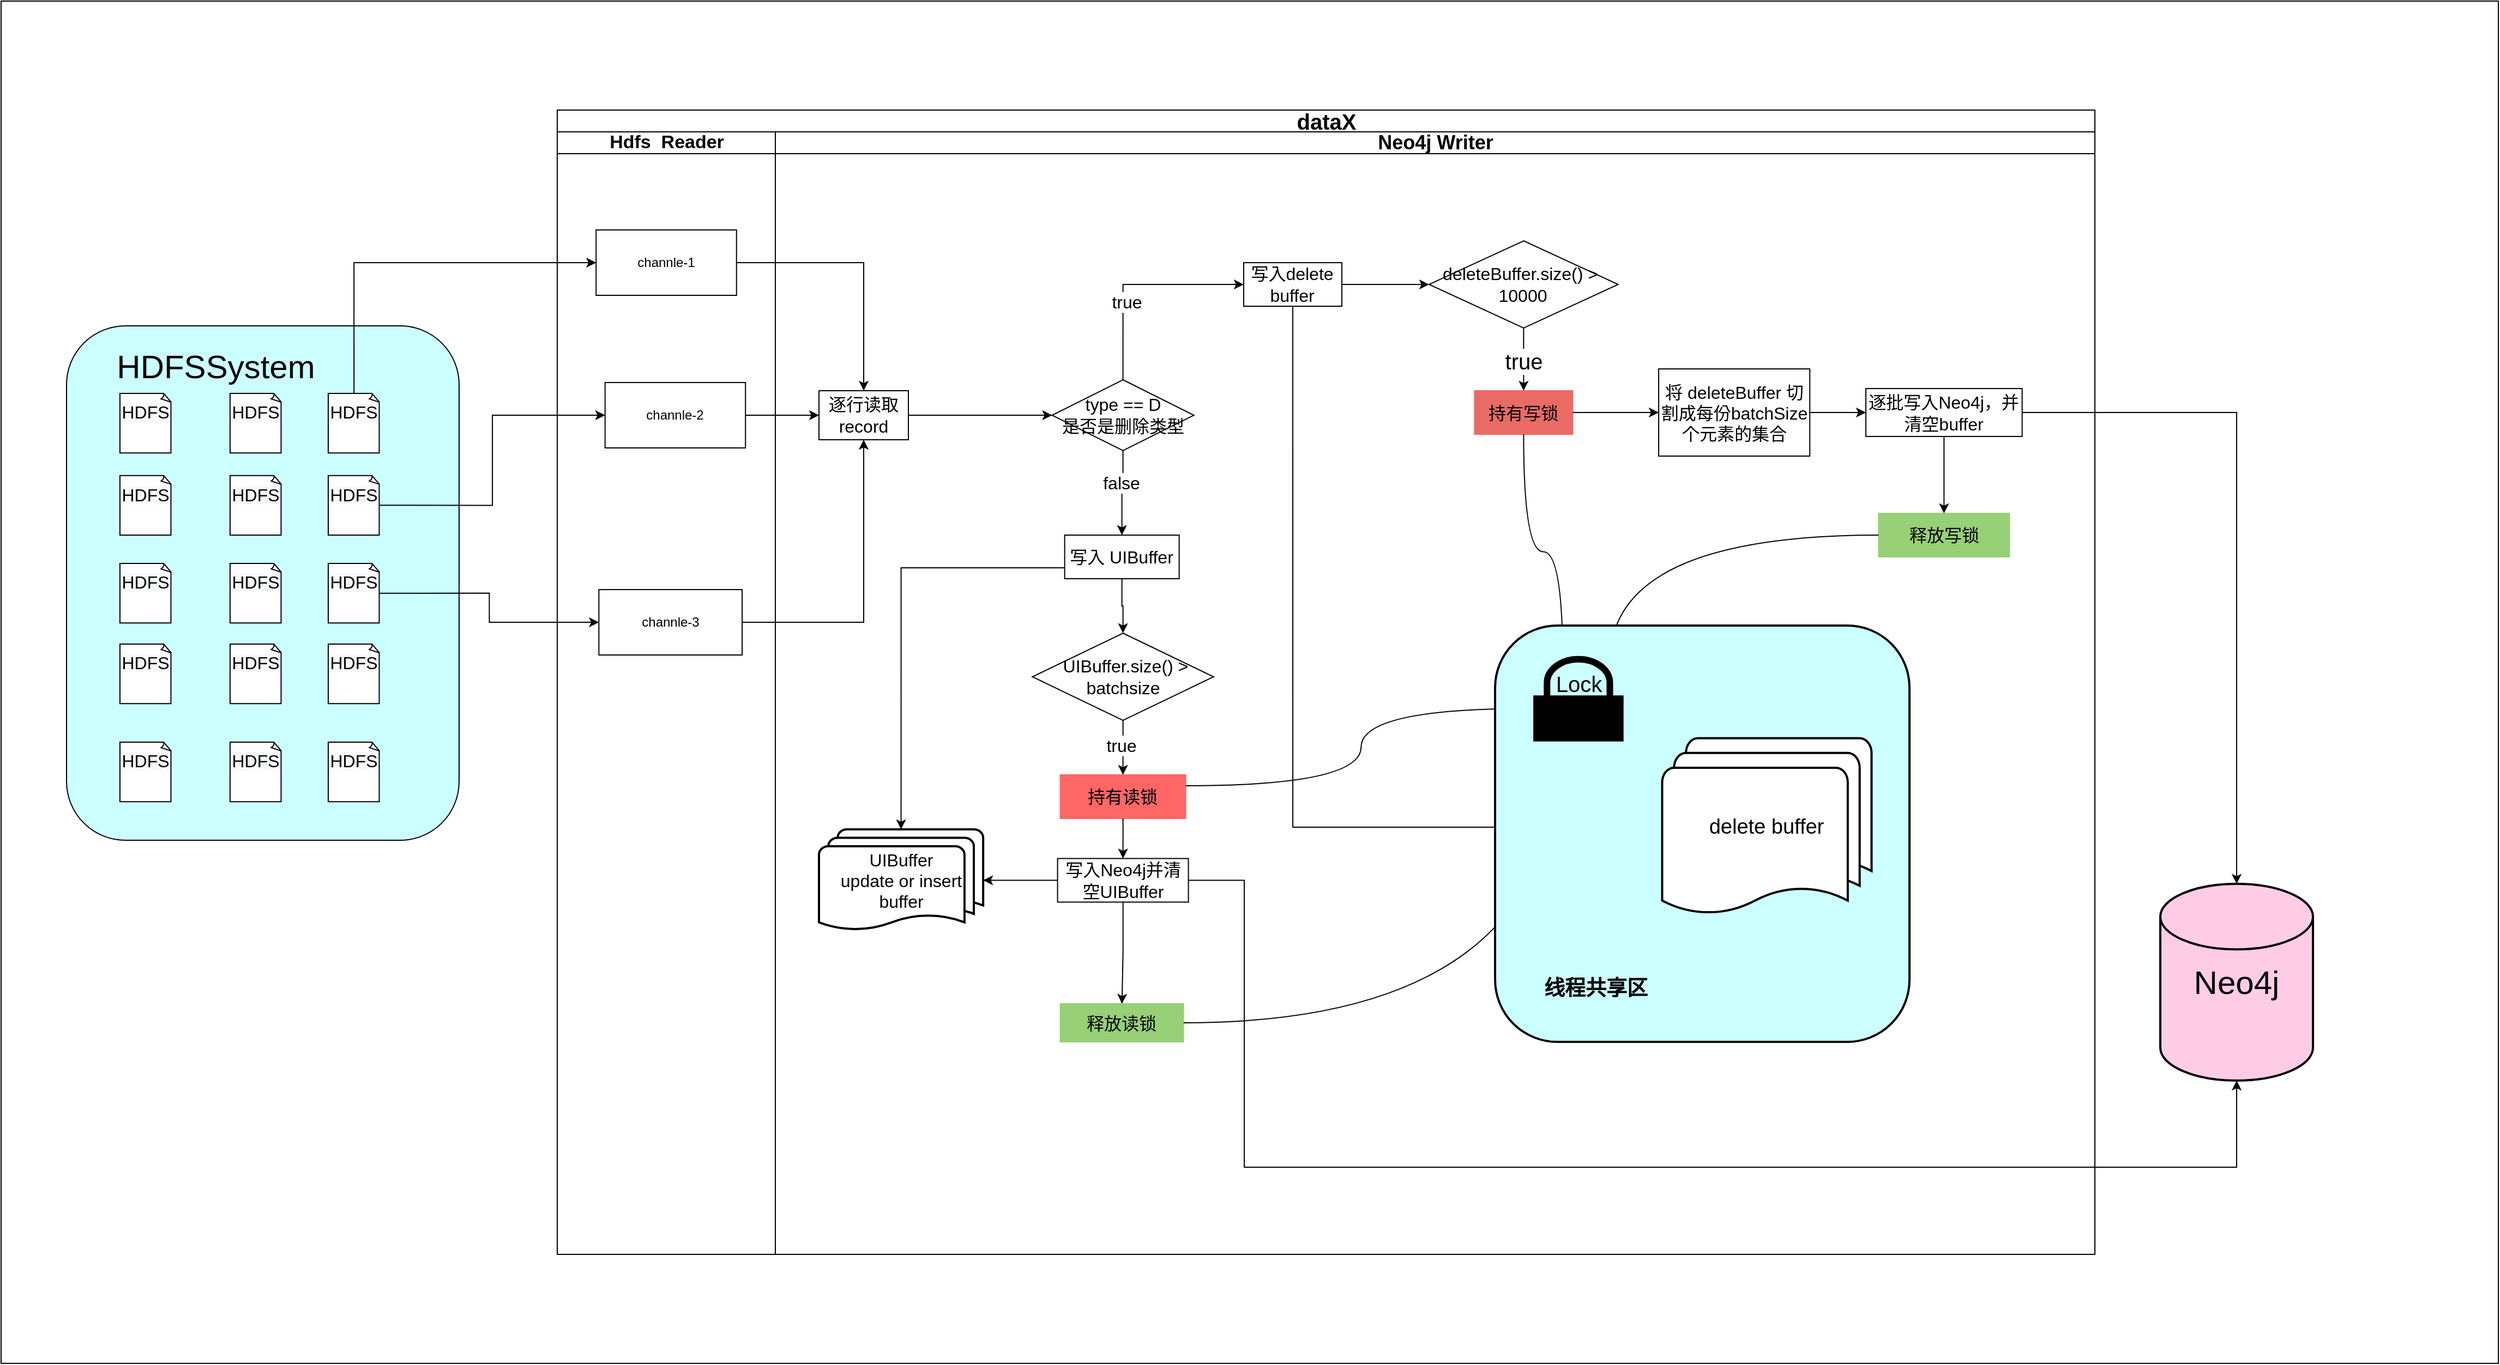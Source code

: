 <mxfile version="20.6.0" type="github">
  <diagram id="BnYPFT30U44J0ywOce6X" name="第 1 页">
    <mxGraphModel dx="2424" dy="-327" grid="1" gridSize="10" guides="1" tooltips="1" connect="1" arrows="1" fold="1" page="1" pageScale="1" pageWidth="827" pageHeight="1169" math="0" shadow="0">
      <root>
        <mxCell id="0" />
        <mxCell id="1" parent="0" />
        <mxCell id="p6WmaSXEIuXKLY1cFXEk-138" value="" style="rounded=0;whiteSpace=wrap;html=1;fontSize=17;fillColor=#FFFFFF;gradientColor=none;" vertex="1" parent="1">
          <mxGeometry x="-500" y="1220" width="2290" height="1250" as="geometry" />
        </mxCell>
        <mxCell id="p6WmaSXEIuXKLY1cFXEk-13" value="" style="rounded=1;whiteSpace=wrap;html=1;movable=1;resizable=1;rotatable=1;deletable=1;editable=1;connectable=1;fontSize=16;fillColor=#CCFFFF;" vertex="1" parent="1">
          <mxGeometry x="-440" y="1518" width="360" height="472" as="geometry" />
        </mxCell>
        <mxCell id="p6WmaSXEIuXKLY1cFXEk-8" value="dataX" style="swimlane;childLayout=stackLayout;resizeParent=1;resizeParentMax=0;startSize=20;html=1;rounded=0;gradientColor=none;fontSize=20;" vertex="1" parent="1">
          <mxGeometry x="10" y="1320" width="1410" height="1050" as="geometry" />
        </mxCell>
        <mxCell id="p6WmaSXEIuXKLY1cFXEk-9" value="Hdfs&amp;nbsp; Reader" style="swimlane;startSize=20;html=1;rounded=0;gradientColor=none;fontSize=17;" vertex="1" parent="p6WmaSXEIuXKLY1cFXEk-8">
          <mxGeometry y="20" width="200" height="1030" as="geometry" />
        </mxCell>
        <mxCell id="p6WmaSXEIuXKLY1cFXEk-26" value="" style="rounded=0;whiteSpace=wrap;html=1;gradientColor=none;" vertex="1" parent="p6WmaSXEIuXKLY1cFXEk-9">
          <mxGeometry x="43.86" y="230" width="128.75" height="60" as="geometry" />
        </mxCell>
        <mxCell id="p6WmaSXEIuXKLY1cFXEk-84" value="channle-2" style="text;html=1;strokeColor=none;fillColor=none;align=center;verticalAlign=middle;whiteSpace=wrap;rounded=0;" vertex="1" parent="p6WmaSXEIuXKLY1cFXEk-9">
          <mxGeometry x="78.23" y="245" width="60" height="30" as="geometry" />
        </mxCell>
        <mxCell id="p6WmaSXEIuXKLY1cFXEk-25" value="" style="rounded=0;whiteSpace=wrap;html=1;gradientColor=none;" vertex="1" parent="p6WmaSXEIuXKLY1cFXEk-9">
          <mxGeometry x="38.18" y="420" width="131.36" height="60" as="geometry" />
        </mxCell>
        <mxCell id="p6WmaSXEIuXKLY1cFXEk-87" value="channle-3" style="text;html=1;strokeColor=none;fillColor=none;align=center;verticalAlign=middle;whiteSpace=wrap;rounded=0;" vertex="1" parent="p6WmaSXEIuXKLY1cFXEk-9">
          <mxGeometry x="73.86" y="435" width="60" height="30" as="geometry" />
        </mxCell>
        <mxCell id="p6WmaSXEIuXKLY1cFXEk-100" value="" style="rounded=0;whiteSpace=wrap;html=1;gradientColor=none;" vertex="1" parent="p6WmaSXEIuXKLY1cFXEk-9">
          <mxGeometry x="35.63" y="90" width="128.75" height="60" as="geometry" />
        </mxCell>
        <mxCell id="p6WmaSXEIuXKLY1cFXEk-101" value="channle-1" style="text;html=1;strokeColor=none;fillColor=none;align=center;verticalAlign=middle;whiteSpace=wrap;rounded=0;" vertex="1" parent="p6WmaSXEIuXKLY1cFXEk-9">
          <mxGeometry x="70.0" y="105" width="60" height="30" as="geometry" />
        </mxCell>
        <mxCell id="p6WmaSXEIuXKLY1cFXEk-105" style="edgeStyle=orthogonalEdgeStyle;rounded=0;orthogonalLoop=1;jettySize=auto;html=1;exitX=1;exitY=0.5;exitDx=0;exitDy=0;entryX=0.5;entryY=0;entryDx=0;entryDy=0;strokeWidth=1;fontSize=18;" edge="1" parent="p6WmaSXEIuXKLY1cFXEk-8" source="p6WmaSXEIuXKLY1cFXEk-100" target="p6WmaSXEIuXKLY1cFXEk-38">
          <mxGeometry relative="1" as="geometry" />
        </mxCell>
        <mxCell id="p6WmaSXEIuXKLY1cFXEk-106" style="edgeStyle=orthogonalEdgeStyle;rounded=0;orthogonalLoop=1;jettySize=auto;html=1;exitX=1;exitY=0.5;exitDx=0;exitDy=0;entryX=0;entryY=0.5;entryDx=0;entryDy=0;strokeWidth=1;fontSize=18;" edge="1" parent="p6WmaSXEIuXKLY1cFXEk-8" source="p6WmaSXEIuXKLY1cFXEk-26" target="p6WmaSXEIuXKLY1cFXEk-38">
          <mxGeometry relative="1" as="geometry" />
        </mxCell>
        <mxCell id="p6WmaSXEIuXKLY1cFXEk-107" style="edgeStyle=orthogonalEdgeStyle;rounded=0;orthogonalLoop=1;jettySize=auto;html=1;exitX=1;exitY=0.5;exitDx=0;exitDy=0;entryX=0.5;entryY=1;entryDx=0;entryDy=0;strokeWidth=1;fontSize=18;" edge="1" parent="p6WmaSXEIuXKLY1cFXEk-8" source="p6WmaSXEIuXKLY1cFXEk-25" target="p6WmaSXEIuXKLY1cFXEk-38">
          <mxGeometry relative="1" as="geometry" />
        </mxCell>
        <mxCell id="p6WmaSXEIuXKLY1cFXEk-10" value="Neo4j Writer" style="swimlane;startSize=20;html=1;rounded=0;gradientColor=none;fontSize=18;" vertex="1" parent="p6WmaSXEIuXKLY1cFXEk-8">
          <mxGeometry x="200" y="20" width="1210" height="1030" as="geometry" />
        </mxCell>
        <mxCell id="p6WmaSXEIuXKLY1cFXEk-45" value="UIBuffer &lt;br style=&quot;font-size: 16px;&quot;&gt;update or insert buffer" style="strokeWidth=2;html=1;shape=mxgraph.flowchart.multi-document;whiteSpace=wrap;fontSize=16;" vertex="1" parent="p6WmaSXEIuXKLY1cFXEk-10">
          <mxGeometry x="40" y="640" width="150.56" height="93.49" as="geometry" />
        </mxCell>
        <mxCell id="p6WmaSXEIuXKLY1cFXEk-110" style="edgeStyle=orthogonalEdgeStyle;rounded=0;orthogonalLoop=1;jettySize=auto;html=1;exitX=0;exitY=0.75;exitDx=0;exitDy=0;entryX=0.5;entryY=0;entryDx=0;entryDy=0;entryPerimeter=0;strokeWidth=1;fontSize=18;" edge="1" parent="p6WmaSXEIuXKLY1cFXEk-10" source="p6WmaSXEIuXKLY1cFXEk-51" target="p6WmaSXEIuXKLY1cFXEk-45">
          <mxGeometry relative="1" as="geometry" />
        </mxCell>
        <mxCell id="p6WmaSXEIuXKLY1cFXEk-38" value="逐行读取record" style="rounded=0;whiteSpace=wrap;html=1;fontSize=16;" vertex="1" parent="p6WmaSXEIuXKLY1cFXEk-10">
          <mxGeometry x="40" y="237.5" width="82" height="45" as="geometry" />
        </mxCell>
        <mxCell id="p6WmaSXEIuXKLY1cFXEk-37" style="edgeStyle=orthogonalEdgeStyle;rounded=0;orthogonalLoop=1;jettySize=auto;html=1;exitX=1;exitY=0.5;exitDx=0;exitDy=0;entryX=0;entryY=0.5;entryDx=0;entryDy=0;fontSize=16;" edge="1" parent="p6WmaSXEIuXKLY1cFXEk-10" source="p6WmaSXEIuXKLY1cFXEk-38" target="p6WmaSXEIuXKLY1cFXEk-43">
          <mxGeometry relative="1" as="geometry" />
        </mxCell>
        <mxCell id="p6WmaSXEIuXKLY1cFXEk-43" value="type == D&lt;br style=&quot;font-size: 16px;&quot;&gt;是否是删除类型" style="rhombus;whiteSpace=wrap;html=1;fontSize=16;" vertex="1" parent="p6WmaSXEIuXKLY1cFXEk-10">
          <mxGeometry x="253.78" y="227.5" width="130" height="65" as="geometry" />
        </mxCell>
        <mxCell id="p6WmaSXEIuXKLY1cFXEk-121" style="edgeStyle=orthogonalEdgeStyle;rounded=0;orthogonalLoop=1;jettySize=auto;html=1;exitX=0.5;exitY=1;exitDx=0;exitDy=0;entryX=0;entryY=0.5;entryDx=0;entryDy=0;entryPerimeter=0;strokeWidth=1;fontSize=18;" edge="1" parent="p6WmaSXEIuXKLY1cFXEk-10" source="p6WmaSXEIuXKLY1cFXEk-48" target="p6WmaSXEIuXKLY1cFXEk-31">
          <mxGeometry relative="1" as="geometry" />
        </mxCell>
        <mxCell id="p6WmaSXEIuXKLY1cFXEk-48" value="写入delete buffer" style="rounded=0;whiteSpace=wrap;html=1;fontSize=16;" vertex="1" parent="p6WmaSXEIuXKLY1cFXEk-10">
          <mxGeometry x="429.47" y="120.0" width="90" height="40" as="geometry" />
        </mxCell>
        <mxCell id="p6WmaSXEIuXKLY1cFXEk-39" value="" style="edgeStyle=orthogonalEdgeStyle;rounded=0;orthogonalLoop=1;jettySize=auto;html=1;entryX=0;entryY=0.5;entryDx=0;entryDy=0;fontSize=16;exitX=0.5;exitY=0;exitDx=0;exitDy=0;" edge="1" parent="p6WmaSXEIuXKLY1cFXEk-10" source="p6WmaSXEIuXKLY1cFXEk-43" target="p6WmaSXEIuXKLY1cFXEk-48">
          <mxGeometry relative="1" as="geometry">
            <mxPoint x="951.04" y="121.34" as="targetPoint" />
            <mxPoint x="588.97" y="120.0" as="sourcePoint" />
          </mxGeometry>
        </mxCell>
        <mxCell id="p6WmaSXEIuXKLY1cFXEk-40" value="true" style="edgeLabel;html=1;align=center;verticalAlign=middle;resizable=0;points=[];fontSize=16;" vertex="1" connectable="0" parent="p6WmaSXEIuXKLY1cFXEk-39">
          <mxGeometry x="-0.271" y="-3" relative="1" as="geometry">
            <mxPoint as="offset" />
          </mxGeometry>
        </mxCell>
        <mxCell id="p6WmaSXEIuXKLY1cFXEk-108" style="edgeStyle=orthogonalEdgeStyle;rounded=0;orthogonalLoop=1;jettySize=auto;html=1;exitX=0.5;exitY=1;exitDx=0;exitDy=0;entryX=0.5;entryY=0;entryDx=0;entryDy=0;strokeWidth=1;fontSize=18;" edge="1" parent="p6WmaSXEIuXKLY1cFXEk-10" source="p6WmaSXEIuXKLY1cFXEk-51" target="p6WmaSXEIuXKLY1cFXEk-54">
          <mxGeometry relative="1" as="geometry" />
        </mxCell>
        <mxCell id="p6WmaSXEIuXKLY1cFXEk-51" value="写入 UIBuffer" style="rounded=0;whiteSpace=wrap;html=1;fontSize=16;" vertex="1" parent="p6WmaSXEIuXKLY1cFXEk-10">
          <mxGeometry x="265.3" y="370" width="105" height="40" as="geometry" />
        </mxCell>
        <mxCell id="p6WmaSXEIuXKLY1cFXEk-41" style="edgeStyle=orthogonalEdgeStyle;rounded=0;orthogonalLoop=1;jettySize=auto;html=1;exitX=0.5;exitY=1;exitDx=0;exitDy=0;entryX=0.5;entryY=0;entryDx=0;entryDy=0;fontSize=16;" edge="1" parent="p6WmaSXEIuXKLY1cFXEk-10" source="p6WmaSXEIuXKLY1cFXEk-43" target="p6WmaSXEIuXKLY1cFXEk-51">
          <mxGeometry relative="1" as="geometry">
            <mxPoint x="453.78" y="-77.5" as="sourcePoint" />
          </mxGeometry>
        </mxCell>
        <mxCell id="p6WmaSXEIuXKLY1cFXEk-42" value="false" style="edgeLabel;html=1;align=center;verticalAlign=middle;resizable=0;points=[];fontSize=16;" vertex="1" connectable="0" parent="p6WmaSXEIuXKLY1cFXEk-41">
          <mxGeometry x="-0.258" y="-2" relative="1" as="geometry">
            <mxPoint as="offset" />
          </mxGeometry>
        </mxCell>
        <mxCell id="p6WmaSXEIuXKLY1cFXEk-54" value="&amp;nbsp;UIBuffer.size() &amp;gt; batchsize" style="rhombus;whiteSpace=wrap;html=1;rounded=0;fontSize=16;" vertex="1" parent="p6WmaSXEIuXKLY1cFXEk-10">
          <mxGeometry x="235.72" y="460.0" width="166.12" height="80" as="geometry" />
        </mxCell>
        <mxCell id="p6WmaSXEIuXKLY1cFXEk-58" value="持有读锁" style="whiteSpace=wrap;html=1;rounded=0;fontSize=16;strokeColor=#FF6666;fillColor=#FF6666;" vertex="1" parent="p6WmaSXEIuXKLY1cFXEk-10">
          <mxGeometry x="261.28" y="590.0" width="115.01" height="40" as="geometry" />
        </mxCell>
        <mxCell id="p6WmaSXEIuXKLY1cFXEk-52" value="" style="edgeStyle=orthogonalEdgeStyle;rounded=0;orthogonalLoop=1;jettySize=auto;html=1;fontSize=16;exitX=0.5;exitY=1;exitDx=0;exitDy=0;" edge="1" parent="p6WmaSXEIuXKLY1cFXEk-10" source="p6WmaSXEIuXKLY1cFXEk-54" target="p6WmaSXEIuXKLY1cFXEk-58">
          <mxGeometry relative="1" as="geometry">
            <mxPoint x="681.63" y="503.441" as="sourcePoint" />
          </mxGeometry>
        </mxCell>
        <mxCell id="p6WmaSXEIuXKLY1cFXEk-53" value="true" style="edgeLabel;html=1;align=center;verticalAlign=middle;resizable=0;points=[];fontSize=16;" vertex="1" connectable="0" parent="p6WmaSXEIuXKLY1cFXEk-52">
          <mxGeometry x="0.16" y="4" relative="1" as="geometry">
            <mxPoint x="-6" y="-6" as="offset" />
          </mxGeometry>
        </mxCell>
        <mxCell id="p6WmaSXEIuXKLY1cFXEk-61" value="deleteBuffer.size() &amp;gt;&amp;nbsp; 10000" style="rhombus;whiteSpace=wrap;html=1;rounded=0;fontSize=16;" vertex="1" parent="p6WmaSXEIuXKLY1cFXEk-10">
          <mxGeometry x="599.47" y="100" width="173.37" height="80" as="geometry" />
        </mxCell>
        <mxCell id="p6WmaSXEIuXKLY1cFXEk-47" value="" style="edgeStyle=orthogonalEdgeStyle;rounded=0;jumpSize=6;orthogonalLoop=1;jettySize=auto;html=1;strokeColor=#000000;strokeWidth=1;fontSize=16;" edge="1" parent="p6WmaSXEIuXKLY1cFXEk-10" source="p6WmaSXEIuXKLY1cFXEk-48" target="p6WmaSXEIuXKLY1cFXEk-61">
          <mxGeometry relative="1" as="geometry" />
        </mxCell>
        <mxCell id="p6WmaSXEIuXKLY1cFXEk-65" value="持有写锁" style="whiteSpace=wrap;html=1;rounded=0;fontSize=16;strokeColor=#EA6B66;fillColor=#EA6B66;" vertex="1" parent="p6WmaSXEIuXKLY1cFXEk-10">
          <mxGeometry x="641.15" y="237.5" width="90" height="40" as="geometry" />
        </mxCell>
        <mxCell id="p6WmaSXEIuXKLY1cFXEk-59" value="" style="edgeStyle=orthogonalEdgeStyle;rounded=0;jumpSize=6;orthogonalLoop=1;jettySize=auto;html=1;strokeColor=#000000;strokeWidth=1;fontSize=16;" edge="1" parent="p6WmaSXEIuXKLY1cFXEk-10" source="p6WmaSXEIuXKLY1cFXEk-61" target="p6WmaSXEIuXKLY1cFXEk-65">
          <mxGeometry relative="1" as="geometry" />
        </mxCell>
        <mxCell id="p6WmaSXEIuXKLY1cFXEk-60" value="true" style="edgeLabel;html=1;align=center;verticalAlign=middle;resizable=0;points=[];fontSize=20;fontColor=#000000;" vertex="1" connectable="0" parent="p6WmaSXEIuXKLY1cFXEk-59">
          <mxGeometry x="0.592" y="-1" relative="1" as="geometry">
            <mxPoint x="1" y="-16" as="offset" />
          </mxGeometry>
        </mxCell>
        <mxCell id="p6WmaSXEIuXKLY1cFXEk-111" style="edgeStyle=orthogonalEdgeStyle;rounded=0;orthogonalLoop=1;jettySize=auto;html=1;exitX=0;exitY=0.5;exitDx=0;exitDy=0;entryX=1;entryY=0.5;entryDx=0;entryDy=0;entryPerimeter=0;strokeWidth=1;fontSize=18;" edge="1" parent="p6WmaSXEIuXKLY1cFXEk-10" source="p6WmaSXEIuXKLY1cFXEk-68" target="p6WmaSXEIuXKLY1cFXEk-45">
          <mxGeometry relative="1" as="geometry">
            <mxPoint x="210.0" y="729.995" as="targetPoint" />
          </mxGeometry>
        </mxCell>
        <mxCell id="p6WmaSXEIuXKLY1cFXEk-68" value="写入Neo4j并清空UIBuffer" style="whiteSpace=wrap;html=1;rounded=0;strokeColor=#000000;fontSize=16;" vertex="1" parent="p6WmaSXEIuXKLY1cFXEk-10">
          <mxGeometry x="258.78" y="666.75" width="120" height="40" as="geometry" />
        </mxCell>
        <mxCell id="p6WmaSXEIuXKLY1cFXEk-55" value="" style="edgeStyle=orthogonalEdgeStyle;rounded=0;jumpSize=6;orthogonalLoop=1;jettySize=auto;html=1;strokeColor=#000000;strokeWidth=1;entryX=0.5;entryY=0;entryDx=0;entryDy=0;fontSize=16;" edge="1" parent="p6WmaSXEIuXKLY1cFXEk-10" source="p6WmaSXEIuXKLY1cFXEk-58" target="p6WmaSXEIuXKLY1cFXEk-68">
          <mxGeometry relative="1" as="geometry" />
        </mxCell>
        <mxCell id="p6WmaSXEIuXKLY1cFXEk-71" value="将 deleteBuffer 切割成每份batchSize个元素的集合" style="whiteSpace=wrap;html=1;rounded=0;fontSize=16;" vertex="1" parent="p6WmaSXEIuXKLY1cFXEk-10">
          <mxGeometry x="810" y="217.5" width="138.59" height="80" as="geometry" />
        </mxCell>
        <mxCell id="p6WmaSXEIuXKLY1cFXEk-64" value="" style="edgeStyle=orthogonalEdgeStyle;jumpSize=6;orthogonalLoop=1;jettySize=auto;html=1;strokeColor=#000000;strokeWidth=1;rounded=0;fontSize=16;" edge="1" parent="p6WmaSXEIuXKLY1cFXEk-10" source="p6WmaSXEIuXKLY1cFXEk-65" target="p6WmaSXEIuXKLY1cFXEk-71">
          <mxGeometry relative="1" as="geometry" />
        </mxCell>
        <mxCell id="p6WmaSXEIuXKLY1cFXEk-74" value="释放读锁" style="whiteSpace=wrap;html=1;fontSize=16;strokeColor=#97D077;rounded=0;fillColor=#97D077;" vertex="1" parent="p6WmaSXEIuXKLY1cFXEk-10">
          <mxGeometry x="261.27" y="800" width="113.06" height="35" as="geometry" />
        </mxCell>
        <mxCell id="p6WmaSXEIuXKLY1cFXEk-66" value="" style="edgeStyle=orthogonalEdgeStyle;rounded=0;jumpSize=6;orthogonalLoop=1;jettySize=auto;html=1;strokeColor=#000000;strokeWidth=1;fontSize=16;" edge="1" parent="p6WmaSXEIuXKLY1cFXEk-10" source="p6WmaSXEIuXKLY1cFXEk-68" target="p6WmaSXEIuXKLY1cFXEk-74">
          <mxGeometry relative="1" as="geometry" />
        </mxCell>
        <mxCell id="p6WmaSXEIuXKLY1cFXEk-77" value="释放写锁" style="whiteSpace=wrap;html=1;fontSize=16;rounded=0;strokeColor=#97D077;fillColor=#97D077;" vertex="1" parent="p6WmaSXEIuXKLY1cFXEk-10">
          <mxGeometry x="1011.65" y="350.0" width="120" height="40" as="geometry" />
        </mxCell>
        <mxCell id="p6WmaSXEIuXKLY1cFXEk-80" value="逐批写入Neo4j，并清空buffer" style="whiteSpace=wrap;html=1;fontSize=16;rounded=0;" vertex="1" parent="p6WmaSXEIuXKLY1cFXEk-10">
          <mxGeometry x="1000.0" y="235.52" width="143.31" height="43.97" as="geometry" />
        </mxCell>
        <mxCell id="p6WmaSXEIuXKLY1cFXEk-70" value="" style="edgeStyle=orthogonalEdgeStyle;jumpSize=6;orthogonalLoop=1;jettySize=auto;html=1;strokeColor=#000000;strokeWidth=1;fontSize=16;rounded=0;" edge="1" parent="p6WmaSXEIuXKLY1cFXEk-10" source="p6WmaSXEIuXKLY1cFXEk-71" target="p6WmaSXEIuXKLY1cFXEk-80">
          <mxGeometry relative="1" as="geometry" />
        </mxCell>
        <mxCell id="p6WmaSXEIuXKLY1cFXEk-69" value="" style="edgeStyle=orthogonalEdgeStyle;jumpSize=6;orthogonalLoop=1;jettySize=auto;html=1;strokeColor=#000000;strokeWidth=1;fontSize=16;rounded=0;exitX=0.5;exitY=1;exitDx=0;exitDy=0;" edge="1" parent="p6WmaSXEIuXKLY1cFXEk-10" source="p6WmaSXEIuXKLY1cFXEk-80" target="p6WmaSXEIuXKLY1cFXEk-77">
          <mxGeometry relative="1" as="geometry" />
        </mxCell>
        <mxCell id="p6WmaSXEIuXKLY1cFXEk-114" style="edgeStyle=orthogonalEdgeStyle;orthogonalLoop=1;jettySize=auto;html=1;exitX=0.5;exitY=1;exitDx=0;exitDy=0;entryX=0.25;entryY=0;entryDx=0;entryDy=0;strokeWidth=1;fontSize=18;curved=1;" edge="1" parent="p6WmaSXEIuXKLY1cFXEk-10" source="p6WmaSXEIuXKLY1cFXEk-65" target="p6WmaSXEIuXKLY1cFXEk-34">
          <mxGeometry relative="1" as="geometry" />
        </mxCell>
        <mxCell id="p6WmaSXEIuXKLY1cFXEk-115" style="edgeStyle=orthogonalEdgeStyle;curved=1;orthogonalLoop=1;jettySize=auto;html=1;exitX=0;exitY=0.5;exitDx=0;exitDy=0;entryX=1;entryY=0;entryDx=0;entryDy=0;strokeWidth=1;fontSize=18;" edge="1" parent="p6WmaSXEIuXKLY1cFXEk-10" source="p6WmaSXEIuXKLY1cFXEk-77" target="p6WmaSXEIuXKLY1cFXEk-34">
          <mxGeometry relative="1" as="geometry" />
        </mxCell>
        <mxCell id="p6WmaSXEIuXKLY1cFXEk-116" style="edgeStyle=orthogonalEdgeStyle;curved=1;orthogonalLoop=1;jettySize=auto;html=1;exitX=1;exitY=0.25;exitDx=0;exitDy=0;entryX=-0.004;entryY=0.624;entryDx=0;entryDy=0;entryPerimeter=0;strokeWidth=1;fontSize=18;" edge="1" parent="p6WmaSXEIuXKLY1cFXEk-10" source="p6WmaSXEIuXKLY1cFXEk-58" target="p6WmaSXEIuXKLY1cFXEk-33">
          <mxGeometry relative="1" as="geometry" />
        </mxCell>
        <mxCell id="p6WmaSXEIuXKLY1cFXEk-117" style="edgeStyle=orthogonalEdgeStyle;curved=1;orthogonalLoop=1;jettySize=auto;html=1;exitX=1;exitY=0.5;exitDx=0;exitDy=0;entryX=0.286;entryY=0.953;entryDx=0;entryDy=0;entryPerimeter=0;strokeWidth=1;fontSize=18;" edge="1" parent="p6WmaSXEIuXKLY1cFXEk-10" source="p6WmaSXEIuXKLY1cFXEk-74" target="p6WmaSXEIuXKLY1cFXEk-33">
          <mxGeometry relative="1" as="geometry" />
        </mxCell>
        <mxCell id="p6WmaSXEIuXKLY1cFXEk-113" value="" style="group" vertex="1" connectable="0" parent="p6WmaSXEIuXKLY1cFXEk-10">
          <mxGeometry x="660" y="453" width="380" height="382" as="geometry" />
        </mxCell>
        <mxCell id="p6WmaSXEIuXKLY1cFXEk-30" value="" style="rounded=1;whiteSpace=wrap;html=1;strokeColor=#000000;strokeWidth=2;fontSize=16;fillColor=#CCFFFF;" vertex="1" parent="p6WmaSXEIuXKLY1cFXEk-113">
          <mxGeometry width="380" height="382" as="geometry" />
        </mxCell>
        <mxCell id="p6WmaSXEIuXKLY1cFXEk-31" value="&lt;font style=&quot;font-size: 19px;&quot;&gt;delete buffer&lt;/font&gt;" style="strokeWidth=2;html=1;shape=mxgraph.flowchart.multi-document;whiteSpace=wrap;fontSize=16;" vertex="1" parent="p6WmaSXEIuXKLY1cFXEk-113">
          <mxGeometry x="153.22" y="103.376" width="192" height="163.256" as="geometry" />
        </mxCell>
        <mxCell id="p6WmaSXEIuXKLY1cFXEk-32" value="" style="group;fontSize=16;" vertex="1" connectable="0" parent="p6WmaSXEIuXKLY1cFXEk-113">
          <mxGeometry x="38.02" y="30.818" width="76.8" height="72.558" as="geometry" />
        </mxCell>
        <mxCell id="p6WmaSXEIuXKLY1cFXEk-33" value="" style="html=1;verticalLabelPosition=bottom;align=center;labelBackgroundColor=#ffffff;verticalAlign=top;strokeWidth=6;strokeColor=#000000;shadow=0;dashed=0;shape=mxgraph.ios7.icons.locked;fillColor=#000000;fontSize=16;" vertex="1" parent="p6WmaSXEIuXKLY1cFXEk-32">
          <mxGeometry width="76.8" height="72.558" as="geometry" />
        </mxCell>
        <mxCell id="p6WmaSXEIuXKLY1cFXEk-34" value="Lock" style="text;html=1;strokeColor=none;fillColor=none;align=center;verticalAlign=middle;whiteSpace=wrap;rounded=0;strokeWidth=6;fontSize=20;" vertex="1" parent="p6WmaSXEIuXKLY1cFXEk-32">
          <mxGeometry x="9.6" y="9.07" width="57.6" height="27.209" as="geometry" />
        </mxCell>
        <mxCell id="p6WmaSXEIuXKLY1cFXEk-35" value="&lt;b&gt;&lt;font style=&quot;font-size: 19px;&quot;&gt;线程共享区&lt;/font&gt;&lt;/b&gt;" style="text;html=1;strokeColor=none;fillColor=none;align=center;verticalAlign=middle;whiteSpace=wrap;rounded=0;strokeWidth=2;fontSize=16;" vertex="1" parent="p6WmaSXEIuXKLY1cFXEk-113">
          <mxGeometry x="32.02" y="307.3" width="121.2" height="50.7" as="geometry" />
        </mxCell>
        <mxCell id="p6WmaSXEIuXKLY1cFXEk-24" style="edgeStyle=orthogonalEdgeStyle;rounded=0;orthogonalLoop=1;jettySize=auto;html=1;exitX=0.5;exitY=0;exitDx=0;exitDy=0;exitPerimeter=0;entryX=0;entryY=0.5;entryDx=0;entryDy=0;" edge="1" parent="1" source="p6WmaSXEIuXKLY1cFXEk-19" target="p6WmaSXEIuXKLY1cFXEk-100">
          <mxGeometry relative="1" as="geometry">
            <mxPoint x="392.07" y="1393.5" as="targetPoint" />
          </mxGeometry>
        </mxCell>
        <mxCell id="p6WmaSXEIuXKLY1cFXEk-27" style="edgeStyle=orthogonalEdgeStyle;rounded=0;orthogonalLoop=1;jettySize=auto;html=1;exitX=1;exitY=0.5;exitDx=0;exitDy=0;exitPerimeter=0;entryX=0;entryY=0.5;entryDx=0;entryDy=0;" edge="1" parent="1" source="p6WmaSXEIuXKLY1cFXEk-18" target="p6WmaSXEIuXKLY1cFXEk-26">
          <mxGeometry relative="1" as="geometry" />
        </mxCell>
        <mxCell id="p6WmaSXEIuXKLY1cFXEk-28" style="edgeStyle=orthogonalEdgeStyle;rounded=0;orthogonalLoop=1;jettySize=auto;html=1;exitX=1;exitY=0.5;exitDx=0;exitDy=0;exitPerimeter=0;entryX=0;entryY=0.5;entryDx=0;entryDy=0;" edge="1" parent="1" source="p6WmaSXEIuXKLY1cFXEk-17" target="p6WmaSXEIuXKLY1cFXEk-25">
          <mxGeometry relative="1" as="geometry" />
        </mxCell>
        <mxCell id="p6WmaSXEIuXKLY1cFXEk-79" value="Neo4j" style="strokeWidth=2;html=1;shape=mxgraph.flowchart.database;whiteSpace=wrap;strokeColor=#000000;fontSize=30;fillColor=#FFCCE6;" vertex="1" parent="1">
          <mxGeometry x="1480" y="2030" width="140" height="180.5" as="geometry" />
        </mxCell>
        <mxCell id="p6WmaSXEIuXKLY1cFXEk-118" style="edgeStyle=orthogonalEdgeStyle;orthogonalLoop=1;jettySize=auto;html=1;exitX=1;exitY=0.5;exitDx=0;exitDy=0;entryX=0.5;entryY=0;entryDx=0;entryDy=0;entryPerimeter=0;strokeWidth=1;fontSize=18;rounded=0;" edge="1" parent="1" source="p6WmaSXEIuXKLY1cFXEk-80" target="p6WmaSXEIuXKLY1cFXEk-79">
          <mxGeometry relative="1" as="geometry" />
        </mxCell>
        <mxCell id="p6WmaSXEIuXKLY1cFXEk-119" style="edgeStyle=orthogonalEdgeStyle;rounded=0;orthogonalLoop=1;jettySize=auto;html=1;exitX=1;exitY=0.5;exitDx=0;exitDy=0;entryX=0.5;entryY=1;entryDx=0;entryDy=0;entryPerimeter=0;strokeWidth=1;fontSize=18;" edge="1" parent="1" source="p6WmaSXEIuXKLY1cFXEk-68" target="p6WmaSXEIuXKLY1cFXEk-79">
          <mxGeometry relative="1" as="geometry">
            <Array as="points">
              <mxPoint x="640" y="2027" />
              <mxPoint x="640" y="2290" />
              <mxPoint x="1550" y="2290" />
            </Array>
          </mxGeometry>
        </mxCell>
        <mxCell id="p6WmaSXEIuXKLY1cFXEk-14" value="&lt;font color=&quot;#000000&quot;&gt;HDFSSystem&lt;/font&gt;" style="text;html=1;strokeColor=none;fillColor=none;align=center;verticalAlign=middle;whiteSpace=wrap;rounded=0;shadow=0;glass=0;dashed=1;dashPattern=1 4;sketch=0;strokeWidth=2;fontSize=30;fontColor=#FFFFFF;" vertex="1" parent="1">
          <mxGeometry x="-420" y="1540" width="233.79" height="30" as="geometry" />
        </mxCell>
        <mxCell id="p6WmaSXEIuXKLY1cFXEk-16" value="&#xa;&lt;span style=&quot;color: rgb(0, 0, 0); font-family: Helvetica; font-size: 16px; font-style: normal; font-variant-ligatures: normal; font-variant-caps: normal; font-weight: 400; letter-spacing: normal; orphans: 2; text-align: center; text-indent: 0px; text-transform: none; widows: 2; word-spacing: 0px; -webkit-text-stroke-width: 0px; background-color: rgb(248, 249, 250); text-decoration-thickness: initial; text-decoration-style: initial; text-decoration-color: initial; float: none; display: inline !important;&quot;&gt;HDFS&lt;/span&gt;&#xa;&#xa;" style="whiteSpace=wrap;html=1;shape=mxgraph.basic.document;fontSize=16;" vertex="1" parent="1">
          <mxGeometry x="-199.994" y="1810" width="47.218" height="54.645" as="geometry" />
        </mxCell>
        <mxCell id="p6WmaSXEIuXKLY1cFXEk-17" value="&#xa;&lt;span style=&quot;color: rgb(0, 0, 0); font-family: Helvetica; font-size: 16px; font-style: normal; font-variant-ligatures: normal; font-variant-caps: normal; font-weight: 400; letter-spacing: normal; orphans: 2; text-align: center; text-indent: 0px; text-transform: none; widows: 2; word-spacing: 0px; -webkit-text-stroke-width: 0px; background-color: rgb(248, 249, 250); text-decoration-thickness: initial; text-decoration-style: initial; text-decoration-color: initial; float: none; display: inline !important;&quot;&gt;HDFS&lt;/span&gt;&#xa;&#xa;" style="whiteSpace=wrap;html=1;shape=mxgraph.basic.document;fontSize=16;" vertex="1" parent="1">
          <mxGeometry x="-199.999" y="1736" width="47.218" height="54.645" as="geometry" />
        </mxCell>
        <mxCell id="p6WmaSXEIuXKLY1cFXEk-18" value="&#xa;&lt;span style=&quot;color: rgb(0, 0, 0); font-family: Helvetica; font-size: 16px; font-style: normal; font-variant-ligatures: normal; font-variant-caps: normal; font-weight: 400; letter-spacing: normal; orphans: 2; text-align: center; text-indent: 0px; text-transform: none; widows: 2; word-spacing: 0px; -webkit-text-stroke-width: 0px; background-color: rgb(248, 249, 250); text-decoration-thickness: initial; text-decoration-style: initial; text-decoration-color: initial; float: none; display: inline !important;&quot;&gt;HDFS&lt;/span&gt;&#xa;&#xa;" style="whiteSpace=wrap;html=1;shape=mxgraph.basic.document;fontSize=16;" vertex="1" parent="1">
          <mxGeometry x="-200.003" y="1655.35" width="47.218" height="54.645" as="geometry" />
        </mxCell>
        <mxCell id="p6WmaSXEIuXKLY1cFXEk-19" value="&#xa;&lt;span style=&quot;color: rgb(0, 0, 0); font-family: Helvetica; font-size: 16px; font-style: normal; font-variant-ligatures: normal; font-variant-caps: normal; font-weight: 400; letter-spacing: normal; orphans: 2; text-align: center; text-indent: 0px; text-transform: none; widows: 2; word-spacing: 0px; -webkit-text-stroke-width: 0px; background-color: rgb(248, 249, 250); text-decoration-thickness: initial; text-decoration-style: initial; text-decoration-color: initial; float: none; display: inline !important;&quot;&gt;HDFS&lt;/span&gt;&#xa;&#xa;" style="whiteSpace=wrap;html=1;shape=mxgraph.basic.document;fontSize=16;" vertex="1" parent="1">
          <mxGeometry x="-199.998" y="1580" width="47.218" height="54.645" as="geometry" />
        </mxCell>
        <mxCell id="p6WmaSXEIuXKLY1cFXEk-21" value="&#xa;&lt;span style=&quot;color: rgb(0, 0, 0); font-family: Helvetica; font-size: 16px; font-style: normal; font-variant-ligatures: normal; font-variant-caps: normal; font-weight: 400; letter-spacing: normal; orphans: 2; text-align: center; text-indent: 0px; text-transform: none; widows: 2; word-spacing: 0px; -webkit-text-stroke-width: 0px; background-color: rgb(248, 249, 250); text-decoration-thickness: initial; text-decoration-style: initial; text-decoration-color: initial; float: none; display: inline !important;&quot;&gt;HDFS&lt;/span&gt;&#xa;&#xa;" style="whiteSpace=wrap;html=1;shape=mxgraph.basic.document;fontSize=16;" vertex="1" parent="1">
          <mxGeometry x="-199.996" y="1899.995" width="47.218" height="54.645" as="geometry" />
        </mxCell>
        <mxCell id="p6WmaSXEIuXKLY1cFXEk-128" value="&#xa;&lt;span style=&quot;color: rgb(0, 0, 0); font-family: Helvetica; font-size: 16px; font-style: normal; font-variant-ligatures: normal; font-variant-caps: normal; font-weight: 400; letter-spacing: normal; orphans: 2; text-align: center; text-indent: 0px; text-transform: none; widows: 2; word-spacing: 0px; -webkit-text-stroke-width: 0px; background-color: rgb(248, 249, 250); text-decoration-thickness: initial; text-decoration-style: initial; text-decoration-color: initial; float: none; display: inline !important;&quot;&gt;HDFS&lt;/span&gt;&#xa;&#xa;" style="whiteSpace=wrap;html=1;shape=mxgraph.basic.document;fontSize=16;" vertex="1" parent="1">
          <mxGeometry x="-289.994" y="1810" width="47.218" height="54.645" as="geometry" />
        </mxCell>
        <mxCell id="p6WmaSXEIuXKLY1cFXEk-129" value="&#xa;&lt;span style=&quot;color: rgb(0, 0, 0); font-family: Helvetica; font-size: 16px; font-style: normal; font-variant-ligatures: normal; font-variant-caps: normal; font-weight: 400; letter-spacing: normal; orphans: 2; text-align: center; text-indent: 0px; text-transform: none; widows: 2; word-spacing: 0px; -webkit-text-stroke-width: 0px; background-color: rgb(248, 249, 250); text-decoration-thickness: initial; text-decoration-style: initial; text-decoration-color: initial; float: none; display: inline !important;&quot;&gt;HDFS&lt;/span&gt;&#xa;&#xa;" style="whiteSpace=wrap;html=1;shape=mxgraph.basic.document;fontSize=16;" vertex="1" parent="1">
          <mxGeometry x="-289.999" y="1736" width="47.218" height="54.645" as="geometry" />
        </mxCell>
        <mxCell id="p6WmaSXEIuXKLY1cFXEk-130" value="&#xa;&lt;span style=&quot;color: rgb(0, 0, 0); font-family: Helvetica; font-size: 16px; font-style: normal; font-variant-ligatures: normal; font-variant-caps: normal; font-weight: 400; letter-spacing: normal; orphans: 2; text-align: center; text-indent: 0px; text-transform: none; widows: 2; word-spacing: 0px; -webkit-text-stroke-width: 0px; background-color: rgb(248, 249, 250); text-decoration-thickness: initial; text-decoration-style: initial; text-decoration-color: initial; float: none; display: inline !important;&quot;&gt;HDFS&lt;/span&gt;&#xa;&#xa;" style="whiteSpace=wrap;html=1;shape=mxgraph.basic.document;fontSize=16;" vertex="1" parent="1">
          <mxGeometry x="-290.003" y="1655.35" width="47.218" height="54.645" as="geometry" />
        </mxCell>
        <mxCell id="p6WmaSXEIuXKLY1cFXEk-131" value="&#xa;&lt;span style=&quot;color: rgb(0, 0, 0); font-family: Helvetica; font-size: 16px; font-style: normal; font-variant-ligatures: normal; font-variant-caps: normal; font-weight: 400; letter-spacing: normal; orphans: 2; text-align: center; text-indent: 0px; text-transform: none; widows: 2; word-spacing: 0px; -webkit-text-stroke-width: 0px; background-color: rgb(248, 249, 250); text-decoration-thickness: initial; text-decoration-style: initial; text-decoration-color: initial; float: none; display: inline !important;&quot;&gt;HDFS&lt;/span&gt;&#xa;&#xa;" style="whiteSpace=wrap;html=1;shape=mxgraph.basic.document;fontSize=16;" vertex="1" parent="1">
          <mxGeometry x="-289.998" y="1580" width="47.218" height="54.645" as="geometry" />
        </mxCell>
        <mxCell id="p6WmaSXEIuXKLY1cFXEk-132" value="&#xa;&lt;span style=&quot;color: rgb(0, 0, 0); font-family: Helvetica; font-size: 16px; font-style: normal; font-variant-ligatures: normal; font-variant-caps: normal; font-weight: 400; letter-spacing: normal; orphans: 2; text-align: center; text-indent: 0px; text-transform: none; widows: 2; word-spacing: 0px; -webkit-text-stroke-width: 0px; background-color: rgb(248, 249, 250); text-decoration-thickness: initial; text-decoration-style: initial; text-decoration-color: initial; float: none; display: inline !important;&quot;&gt;HDFS&lt;/span&gt;&#xa;&#xa;" style="whiteSpace=wrap;html=1;shape=mxgraph.basic.document;fontSize=16;" vertex="1" parent="1">
          <mxGeometry x="-289.996" y="1899.995" width="47.218" height="54.645" as="geometry" />
        </mxCell>
        <mxCell id="p6WmaSXEIuXKLY1cFXEk-133" value="&#xa;&lt;span style=&quot;color: rgb(0, 0, 0); font-family: Helvetica; font-size: 16px; font-style: normal; font-variant-ligatures: normal; font-variant-caps: normal; font-weight: 400; letter-spacing: normal; orphans: 2; text-align: center; text-indent: 0px; text-transform: none; widows: 2; word-spacing: 0px; -webkit-text-stroke-width: 0px; background-color: rgb(248, 249, 250); text-decoration-thickness: initial; text-decoration-style: initial; text-decoration-color: initial; float: none; display: inline !important;&quot;&gt;HDFS&lt;/span&gt;&#xa;&#xa;" style="whiteSpace=wrap;html=1;shape=mxgraph.basic.document;fontSize=16;" vertex="1" parent="1">
          <mxGeometry x="-390.994" y="1810" width="47.218" height="54.645" as="geometry" />
        </mxCell>
        <mxCell id="p6WmaSXEIuXKLY1cFXEk-134" value="&#xa;&lt;span style=&quot;color: rgb(0, 0, 0); font-family: Helvetica; font-size: 16px; font-style: normal; font-variant-ligatures: normal; font-variant-caps: normal; font-weight: 400; letter-spacing: normal; orphans: 2; text-align: center; text-indent: 0px; text-transform: none; widows: 2; word-spacing: 0px; -webkit-text-stroke-width: 0px; background-color: rgb(248, 249, 250); text-decoration-thickness: initial; text-decoration-style: initial; text-decoration-color: initial; float: none; display: inline !important;&quot;&gt;HDFS&lt;/span&gt;&#xa;&#xa;" style="whiteSpace=wrap;html=1;shape=mxgraph.basic.document;fontSize=16;" vertex="1" parent="1">
          <mxGeometry x="-390.999" y="1736" width="47.218" height="54.645" as="geometry" />
        </mxCell>
        <mxCell id="p6WmaSXEIuXKLY1cFXEk-135" value="&#xa;&lt;span style=&quot;color: rgb(0, 0, 0); font-family: Helvetica; font-size: 16px; font-style: normal; font-variant-ligatures: normal; font-variant-caps: normal; font-weight: 400; letter-spacing: normal; orphans: 2; text-align: center; text-indent: 0px; text-transform: none; widows: 2; word-spacing: 0px; -webkit-text-stroke-width: 0px; background-color: rgb(248, 249, 250); text-decoration-thickness: initial; text-decoration-style: initial; text-decoration-color: initial; float: none; display: inline !important;&quot;&gt;HDFS&lt;/span&gt;&#xa;&#xa;" style="whiteSpace=wrap;html=1;shape=mxgraph.basic.document;fontSize=16;" vertex="1" parent="1">
          <mxGeometry x="-391.003" y="1655.35" width="47.218" height="54.645" as="geometry" />
        </mxCell>
        <mxCell id="p6WmaSXEIuXKLY1cFXEk-136" value="&#xa;&lt;span style=&quot;color: rgb(0, 0, 0); font-family: Helvetica; font-size: 16px; font-style: normal; font-variant-ligatures: normal; font-variant-caps: normal; font-weight: 400; letter-spacing: normal; orphans: 2; text-align: center; text-indent: 0px; text-transform: none; widows: 2; word-spacing: 0px; -webkit-text-stroke-width: 0px; background-color: rgb(248, 249, 250); text-decoration-thickness: initial; text-decoration-style: initial; text-decoration-color: initial; float: none; display: inline !important;&quot;&gt;HDFS&lt;/span&gt;&#xa;&#xa;" style="whiteSpace=wrap;html=1;shape=mxgraph.basic.document;fontSize=16;" vertex="1" parent="1">
          <mxGeometry x="-390.998" y="1580" width="47.218" height="54.645" as="geometry" />
        </mxCell>
        <mxCell id="p6WmaSXEIuXKLY1cFXEk-137" value="&#xa;&lt;span style=&quot;color: rgb(0, 0, 0); font-family: Helvetica; font-size: 16px; font-style: normal; font-variant-ligatures: normal; font-variant-caps: normal; font-weight: 400; letter-spacing: normal; orphans: 2; text-align: center; text-indent: 0px; text-transform: none; widows: 2; word-spacing: 0px; -webkit-text-stroke-width: 0px; background-color: rgb(248, 249, 250); text-decoration-thickness: initial; text-decoration-style: initial; text-decoration-color: initial; float: none; display: inline !important;&quot;&gt;HDFS&lt;/span&gt;&#xa;&#xa;" style="whiteSpace=wrap;html=1;shape=mxgraph.basic.document;fontSize=16;" vertex="1" parent="1">
          <mxGeometry x="-390.996" y="1899.995" width="47.218" height="54.645" as="geometry" />
        </mxCell>
      </root>
    </mxGraphModel>
  </diagram>
</mxfile>
